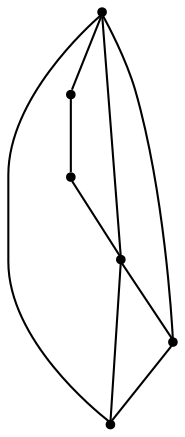 graph {
  node [shape=point,comment="{\"directed\":false,\"doi\":\"10.1007/3-540-36151-0_21\",\"figure\":\"2 (2)\"}"]

  v0 [pos="519.8333183924358,1964.3333435058596"]
  v1 [pos="879.9583594004314,1874.3333180745449"]
  v2 [pos="879.9583594004314,1694.3332672119145"]
  v3 [pos="519.8333183924358,1604.2082468668625"]
  v4 [pos="699.8333136240642,1784.333419799805"]
  v5 [pos="339.8333311080933,1784.3334197998051"]

  v0 -- v3 [id="-1",pos="519.8333183924358,1964.3333435058596 595.14586130778,1935.8000437418625 649.0416844685873,1908.1874847412114 695.9791819254558,1876.9250233968103 699.9208450317383,1874.2624918619797 699.9208450317383,1874.2624918619797 699.9208450317383,1874.2624918619797 702.2125244140625,1872.6999918619797 702.2125244140625,1872.6999918619797 702.2125244140625,1872.6999918619797 724.6333440144857,1856.650034586589 788.3458455403646,1815.8832550048833 789.9083455403646,1785.4457855224614 789.9375279744467,1784.2458089192712 789.9375279744467,1784.2458089192712 789.9375279744467,1784.2458089192712 789.9041493733724,1782.8166961669926 789.9041493733724,1782.8166961669926 789.9041493733724,1782.8166961669926 788.5083516438802,1750.0041961669926 725.991694132487,1712.8250122070317 701.9000371297201,1695.5749511718755 699.9208450317383,1694.2249298095708 699.9208450317383,1694.2249298095708 699.9208450317383,1694.2249298095708 698.2292175292969,1693.091710408529 698.2292175292969,1693.091710408529 698.2292175292969,1693.091710408529 649.8374938964844,1663.2124582926438 594.0375010172527,1640.7207489013676 542.8500493367513,1615.6874338785813 519.8333183924358,1604.2082468668625 519.8333183924358,1604.2082468668625 519.8333183924358,1604.2082468668625"]
  v0 -- v1 [id="-2",pos="519.8333183924358,1964.3333435058596 879.9583594004314,1874.3333180745449 879.9583594004314,1874.3333180745449 879.9583594004314,1874.3333180745449"]
  v4 -- v3 [id="-3",pos="699.8333136240642,1784.333419799805 519.8333183924358,1604.2082468668625 519.8333183924358,1604.2082468668625 519.8333183924358,1604.2082468668625"]
  v5 -- v4 [id="-5",pos="339.8333311080933,1784.3334197998051 699.8333136240642,1784.333419799805 699.8333136240642,1784.333419799805 699.8333136240642,1784.333419799805"]
  v2 -- v3 [id="-6",pos="879.9583594004314,1694.3332672119145 519.8333183924358,1604.2082468668625 519.8333183924358,1604.2082468668625 519.8333183924358,1604.2082468668625"]
  v1 -- v2 [id="-7",pos="879.9583594004314,1874.3333180745449 879.9583594004314,1694.3332672119145 879.9583594004314,1694.3332672119145 879.9583594004314,1694.3332672119145"]
  v5 -- v0 [id="-8",pos="339.8333311080933,1784.3334197998051 519.8333183924358,1964.3333435058596 519.8333183924358,1964.3333435058596 519.8333183924358,1964.3333435058596"]
  v3 -- v5 [id="-9",pos="519.8333183924358,1604.2082468668625 339.8333311080933,1784.3334197998051 339.8333311080933,1784.3334197998051 339.8333311080933,1784.3334197998051"]
  v0 -- v4 [id="-10",pos="519.8333183924358,1964.3333435058596 699.8333136240642,1784.333419799805 699.8333136240642,1784.333419799805 699.8333136240642,1784.333419799805"]
}